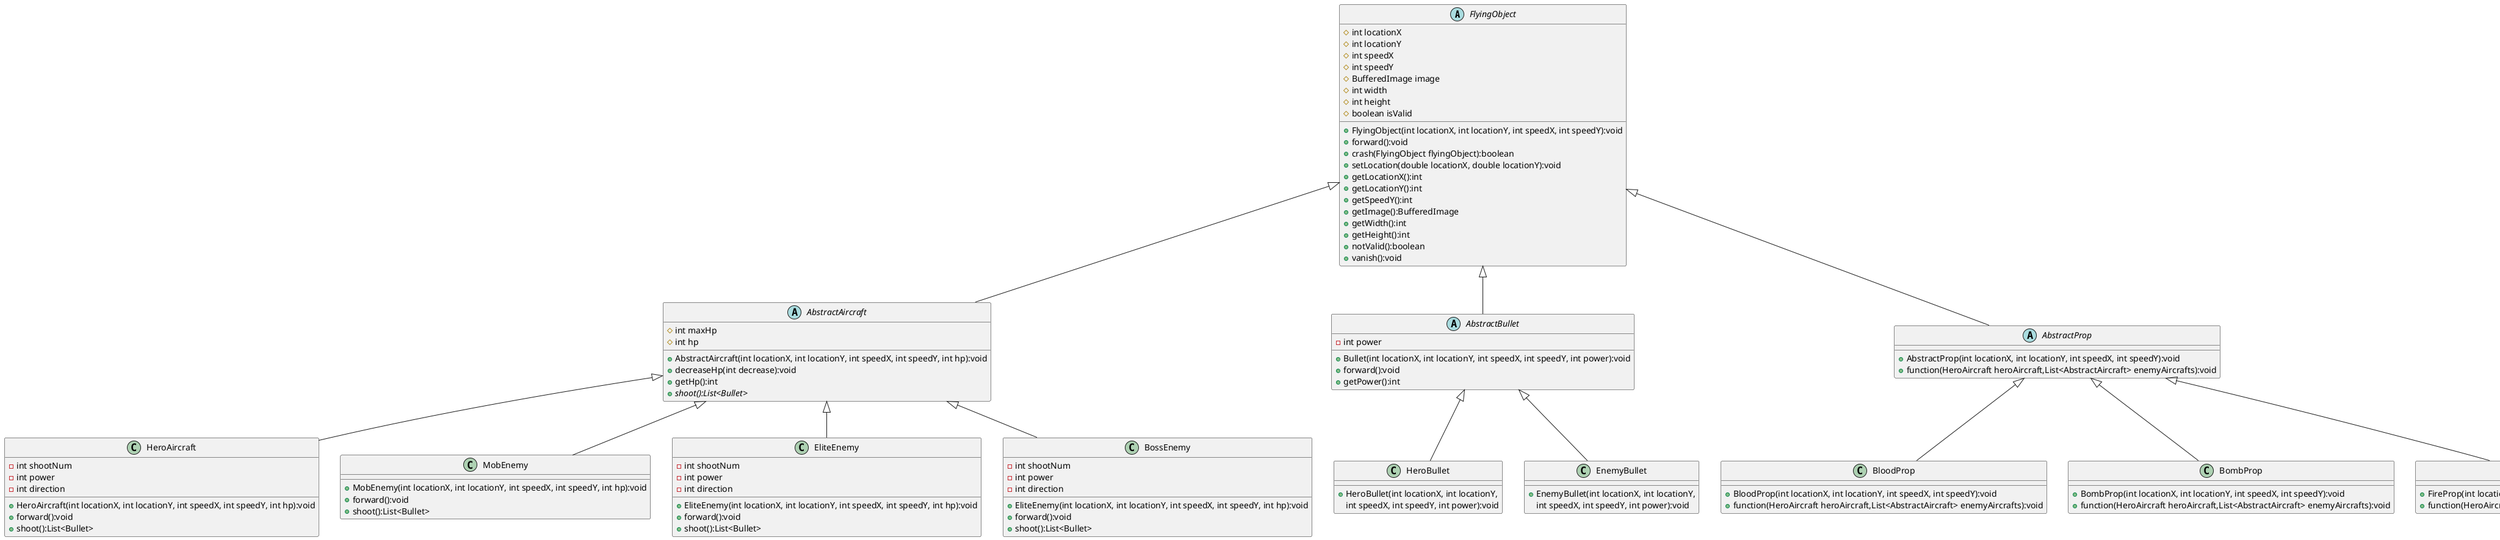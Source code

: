@startuml
'https://plantuml.com/class-diagram

abstract class FlyingObject
{
    # int locationX
    # int locationY
    # int speedX
    # int speedY
    # BufferedImage image
    # int width
    # int height
    # boolean isValid

    + FlyingObject(int locationX, int locationY, int speedX, int speedY):void
    + forward():void
    + crash(FlyingObject flyingObject):boolean
    + setLocation(double locationX, double locationY):void
    + getLocationX():int
    + getLocationY():int
    + getSpeedY():int
    + getImage():BufferedImage
    + getWidth():int
    + getHeight():int
    + notValid():boolean
    + vanish():void
}
abstract class AbstractAircraft
{
	# int maxHp
    # int hp
    + AbstractAircraft(int locationX, int locationY, int speedX, int speedY, int hp):void
    + decreaseHp(int decrease):void
    + getHp():int
    + {abstract} shoot():List<Bullet>
 }

abstract class AbstractBullet
{
    - int power
    + Bullet(int locationX, int locationY, int speedX, int speedY, int power):void
    + forward():void
	+ getPower():int
}

abstract class AbstractProp{
    + AbstractProp(int locationX, int locationY, int speedX, int speedY):void
    + function(HeroAircraft heroAircraft,List<AbstractAircraft> enemyAircrafts):void
}

FlyingObject <|-- AbstractAircraft
FlyingObject <|-- AbstractBullet
FlyingObject <|-- AbstractProp

AbstractAircraft <|-- HeroAircraft
AbstractAircraft <|-- MobEnemy
AbstractAircraft <|-- EliteEnemy
AbstractAircraft <|-- BossEnemy

AbstractBullet <|-- HeroBullet
AbstractBullet <|-- EnemyBullet

AbstractProp <|-- BloodProp
AbstractProp <|-- BombProp
AbstractProp <|-- FireProp

class HeroAircraft {
    - int shootNum
    - int power
    - int direction
    + HeroAircraft(int locationX, int locationY, int speedX, int speedY, int hp):void
    + forward():void
    + shoot():List<Bullet>
}

class MobEnemy {
    + MobEnemy(int locationX, int locationY, int speedX, int speedY, int hp):void
    + forward():void
    + shoot():List<Bullet>
}

class EliteEnemy{
    - int shootNum
    - int power
    - int direction
    + EliteEnemy(int locationX, int locationY, int speedX, int speedY, int hp):void
    + forward():void
    + shoot():List<Bullet>
}

class BossEnemy{
    - int shootNum
    - int power
    - int direction
    + EliteEnemy(int locationX, int locationY, int speedX, int speedY, int hp):void
    + forward():void
    + shoot():List<Bullet>
}

class HeroBullet {
    + HeroBullet(int locationX, int locationY,
     int speedX, int speedY, int power):void
}

class EnemyBullet {
    + EnemyBullet(int locationX, int locationY,
     int speedX, int speedY, int power):void
}

class BloodProp{
    + BloodProp(int locationX, int locationY, int speedX, int speedY):void
    + function(HeroAircraft heroAircraft,List<AbstractAircraft> enemyAircrafts):void
}
class BombProp{
    + BombProp(int locationX, int locationY, int speedX, int speedY):void
    + function(HeroAircraft heroAircraft,List<AbstractAircraft> enemyAircrafts):void
}
class FireProp{
    + FireProp(int locationX, int locationY, int speedX, int speedY):void
    + function(HeroAircraft heroAircraft,List<AbstractAircraft> enemyAircrafts):void
}

@enduml
